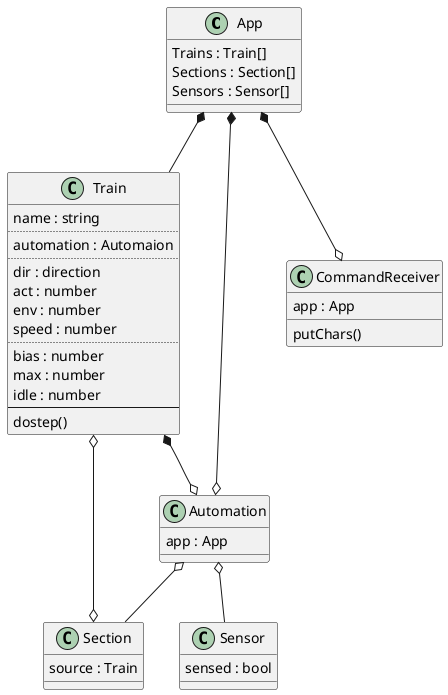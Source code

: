 @startuml

class App {
	Trains : Train[]
	Sections : Section[]
	Sensors : Sensor[]

}

class Train {
	name : string
	..
	automation : Automaion
	..
	dir : direction
	act : number
	env : number
	speed : number
	..
	bias : number
	max : number
	idle : number
	--
	dostep()
}

class Section {
	source : Train
}

class Sensor {
	sensed : bool
}

class Automation {
	app : App
}

class CommandReceiver {
	app : App
	putChars()

}

App *-- Train
App *--o CommandReceiver
App *--o Automation

Train o--o Section
Train *--o Automation
Automation o-- Section
Automation o-- Sensor

@enduml
